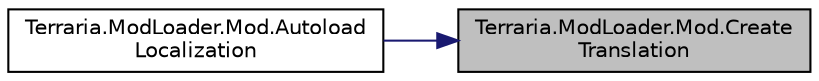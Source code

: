 digraph "Terraria.ModLoader.Mod.CreateTranslation"
{
 // LATEX_PDF_SIZE
  edge [fontname="Helvetica",fontsize="10",labelfontname="Helvetica",labelfontsize="10"];
  node [fontname="Helvetica",fontsize="10",shape=record];
  rankdir="RL";
  Node1 [label="Terraria.ModLoader.Mod.Create\lTranslation",height=0.2,width=0.4,color="black", fillcolor="grey75", style="filled", fontcolor="black",tooltip="Creates a ModTranslation object that you can use in AddTranslation."];
  Node1 -> Node2 [dir="back",color="midnightblue",fontsize="10",style="solid",fontname="Helvetica"];
  Node2 [label="Terraria.ModLoader.Mod.Autoload\lLocalization",height=0.2,width=0.4,color="black", fillcolor="white", style="filled",URL="$class_terraria_1_1_mod_loader_1_1_mod.html#a8840e62fb08821a9d6d8769f0fdbd58a",tooltip="Loads .lang files"];
}
